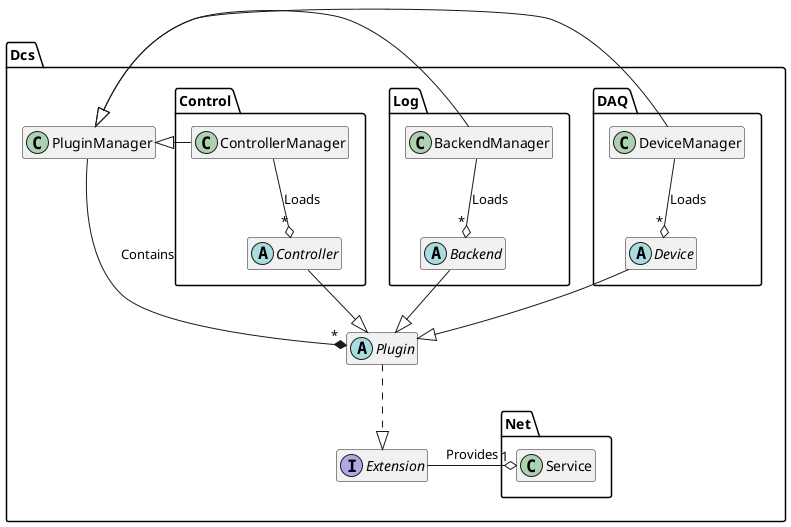 @startuml

hide class fields
hide class methods
hide abstract fields
hide abstract methods
hide interface fields
hide interface methods

namespace Dcs {
  class PluginManager
  interface Extension
  abstract class Plugin
  namespace Net {
    class Service
  }
  namespace DAQ {
    abstract class Device
    class DeviceManager
  }
  namespace Log {
    abstract class Backend
    class BackendManager
  }
  namespace Control {
    abstract class Controller
    class ControllerManager
  }
}

Dcs.Extension --right--o "1" Dcs.Net.Service : Provides
Dcs.Plugin ..|> Dcs.Extension
Dcs.PluginManager --* "*" Dcs.Plugin : Contains
Dcs.DAQ.Device --|> Dcs.Plugin
Dcs.DAQ.DeviceManager --left--|> Dcs.PluginManager
Dcs.DAQ.DeviceManager --o "*" Dcs.DAQ.Device : Loads
Dcs.Log.Backend --|> Dcs.Plugin
Dcs.Log.BackendManager --left--|> Dcs.PluginManager
Dcs.Log.BackendManager --o "*" Dcs.Log.Backend : Loads
Dcs.Control.Controller --|> Dcs.Plugin
Dcs.Control.ControllerManager --left--|> Dcs.PluginManager
Dcs.Control.ControllerManager --o "*" Dcs.Control.Controller : Loads

@enduml
